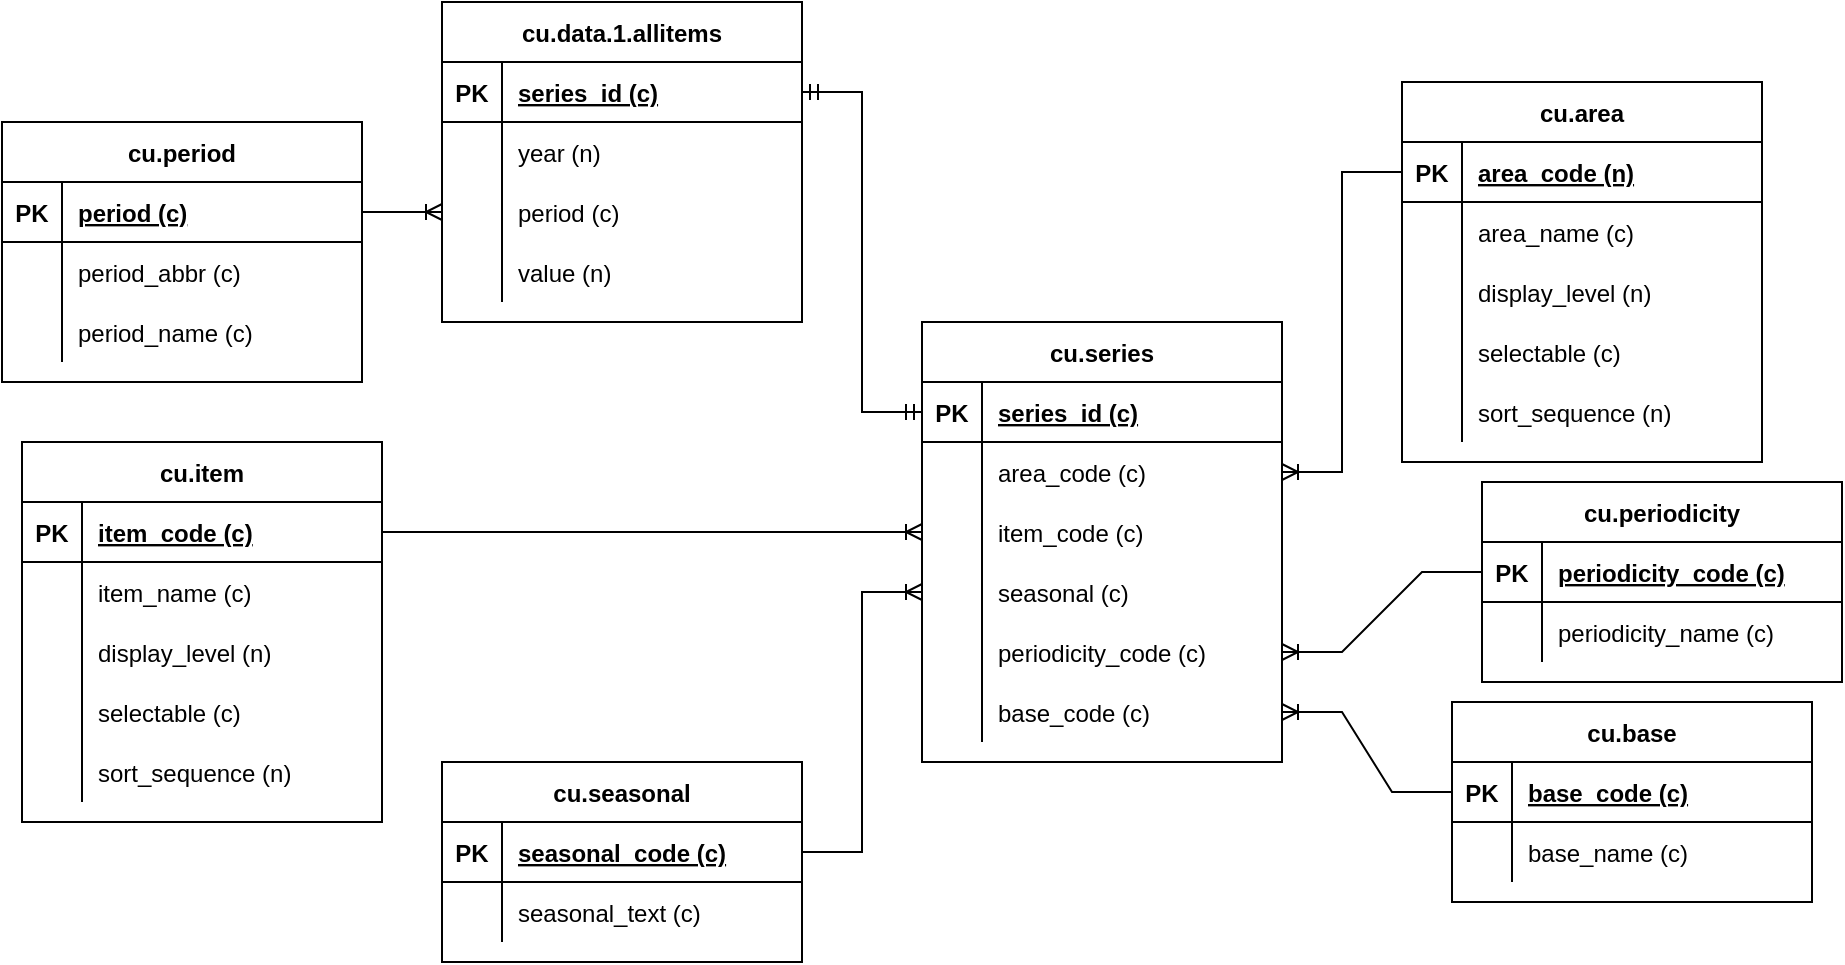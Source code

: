 <mxfile version="15.7.0" type="github">
  <diagram id="PJ_tOy3wqGNnzfthgvmi" name="Page-1">
    <mxGraphModel dx="1006" dy="717" grid="1" gridSize="10" guides="1" tooltips="1" connect="1" arrows="1" fold="1" page="1" pageScale="1" pageWidth="850" pageHeight="1100" math="0" shadow="0">
      <root>
        <mxCell id="0" />
        <mxCell id="1" parent="0" />
        <mxCell id="EounWeJHLYXHuSPAke20-1" value="cu.area" style="shape=table;startSize=30;container=1;collapsible=1;childLayout=tableLayout;fixedRows=1;rowLines=0;fontStyle=1;align=center;resizeLast=1;" vertex="1" parent="1">
          <mxGeometry x="1160" y="430" width="180" height="190" as="geometry" />
        </mxCell>
        <mxCell id="EounWeJHLYXHuSPAke20-2" value="" style="shape=partialRectangle;collapsible=0;dropTarget=0;pointerEvents=0;fillColor=none;top=0;left=0;bottom=1;right=0;points=[[0,0.5],[1,0.5]];portConstraint=eastwest;" vertex="1" parent="EounWeJHLYXHuSPAke20-1">
          <mxGeometry y="30" width="180" height="30" as="geometry" />
        </mxCell>
        <mxCell id="EounWeJHLYXHuSPAke20-3" value="PK" style="shape=partialRectangle;connectable=0;fillColor=none;top=0;left=0;bottom=0;right=0;fontStyle=1;overflow=hidden;" vertex="1" parent="EounWeJHLYXHuSPAke20-2">
          <mxGeometry width="30" height="30" as="geometry">
            <mxRectangle width="30" height="30" as="alternateBounds" />
          </mxGeometry>
        </mxCell>
        <mxCell id="EounWeJHLYXHuSPAke20-4" value="area_code (n)" style="shape=partialRectangle;connectable=0;fillColor=none;top=0;left=0;bottom=0;right=0;align=left;spacingLeft=6;fontStyle=5;overflow=hidden;" vertex="1" parent="EounWeJHLYXHuSPAke20-2">
          <mxGeometry x="30" width="150" height="30" as="geometry">
            <mxRectangle width="150" height="30" as="alternateBounds" />
          </mxGeometry>
        </mxCell>
        <mxCell id="EounWeJHLYXHuSPAke20-5" value="" style="shape=partialRectangle;collapsible=0;dropTarget=0;pointerEvents=0;fillColor=none;top=0;left=0;bottom=0;right=0;points=[[0,0.5],[1,0.5]];portConstraint=eastwest;" vertex="1" parent="EounWeJHLYXHuSPAke20-1">
          <mxGeometry y="60" width="180" height="30" as="geometry" />
        </mxCell>
        <mxCell id="EounWeJHLYXHuSPAke20-6" value="" style="shape=partialRectangle;connectable=0;fillColor=none;top=0;left=0;bottom=0;right=0;editable=1;overflow=hidden;" vertex="1" parent="EounWeJHLYXHuSPAke20-5">
          <mxGeometry width="30" height="30" as="geometry">
            <mxRectangle width="30" height="30" as="alternateBounds" />
          </mxGeometry>
        </mxCell>
        <mxCell id="EounWeJHLYXHuSPAke20-7" value="area_name (c)" style="shape=partialRectangle;connectable=0;fillColor=none;top=0;left=0;bottom=0;right=0;align=left;spacingLeft=6;overflow=hidden;" vertex="1" parent="EounWeJHLYXHuSPAke20-5">
          <mxGeometry x="30" width="150" height="30" as="geometry">
            <mxRectangle width="150" height="30" as="alternateBounds" />
          </mxGeometry>
        </mxCell>
        <mxCell id="EounWeJHLYXHuSPAke20-8" value="" style="shape=partialRectangle;collapsible=0;dropTarget=0;pointerEvents=0;fillColor=none;top=0;left=0;bottom=0;right=0;points=[[0,0.5],[1,0.5]];portConstraint=eastwest;" vertex="1" parent="EounWeJHLYXHuSPAke20-1">
          <mxGeometry y="90" width="180" height="30" as="geometry" />
        </mxCell>
        <mxCell id="EounWeJHLYXHuSPAke20-9" value="" style="shape=partialRectangle;connectable=0;fillColor=none;top=0;left=0;bottom=0;right=0;editable=1;overflow=hidden;" vertex="1" parent="EounWeJHLYXHuSPAke20-8">
          <mxGeometry width="30" height="30" as="geometry">
            <mxRectangle width="30" height="30" as="alternateBounds" />
          </mxGeometry>
        </mxCell>
        <mxCell id="EounWeJHLYXHuSPAke20-10" value="display_level (n)" style="shape=partialRectangle;connectable=0;fillColor=none;top=0;left=0;bottom=0;right=0;align=left;spacingLeft=6;overflow=hidden;" vertex="1" parent="EounWeJHLYXHuSPAke20-8">
          <mxGeometry x="30" width="150" height="30" as="geometry">
            <mxRectangle width="150" height="30" as="alternateBounds" />
          </mxGeometry>
        </mxCell>
        <mxCell id="EounWeJHLYXHuSPAke20-11" value="" style="shape=partialRectangle;collapsible=0;dropTarget=0;pointerEvents=0;fillColor=none;top=0;left=0;bottom=0;right=0;points=[[0,0.5],[1,0.5]];portConstraint=eastwest;" vertex="1" parent="EounWeJHLYXHuSPAke20-1">
          <mxGeometry y="120" width="180" height="30" as="geometry" />
        </mxCell>
        <mxCell id="EounWeJHLYXHuSPAke20-12" value="" style="shape=partialRectangle;connectable=0;fillColor=none;top=0;left=0;bottom=0;right=0;editable=1;overflow=hidden;" vertex="1" parent="EounWeJHLYXHuSPAke20-11">
          <mxGeometry width="30" height="30" as="geometry">
            <mxRectangle width="30" height="30" as="alternateBounds" />
          </mxGeometry>
        </mxCell>
        <mxCell id="EounWeJHLYXHuSPAke20-13" value="selectable (c)" style="shape=partialRectangle;connectable=0;fillColor=none;top=0;left=0;bottom=0;right=0;align=left;spacingLeft=6;overflow=hidden;" vertex="1" parent="EounWeJHLYXHuSPAke20-11">
          <mxGeometry x="30" width="150" height="30" as="geometry">
            <mxRectangle width="150" height="30" as="alternateBounds" />
          </mxGeometry>
        </mxCell>
        <mxCell id="EounWeJHLYXHuSPAke20-14" value="" style="shape=partialRectangle;collapsible=0;dropTarget=0;pointerEvents=0;fillColor=none;top=0;left=0;bottom=0;right=0;points=[[0,0.5],[1,0.5]];portConstraint=eastwest;" vertex="1" parent="EounWeJHLYXHuSPAke20-1">
          <mxGeometry y="150" width="180" height="30" as="geometry" />
        </mxCell>
        <mxCell id="EounWeJHLYXHuSPAke20-15" value="" style="shape=partialRectangle;connectable=0;fillColor=none;top=0;left=0;bottom=0;right=0;editable=1;overflow=hidden;" vertex="1" parent="EounWeJHLYXHuSPAke20-14">
          <mxGeometry width="30" height="30" as="geometry">
            <mxRectangle width="30" height="30" as="alternateBounds" />
          </mxGeometry>
        </mxCell>
        <mxCell id="EounWeJHLYXHuSPAke20-16" value="sort_sequence (n)" style="shape=partialRectangle;connectable=0;fillColor=none;top=0;left=0;bottom=0;right=0;align=left;spacingLeft=6;overflow=hidden;" vertex="1" parent="EounWeJHLYXHuSPAke20-14">
          <mxGeometry x="30" width="150" height="30" as="geometry">
            <mxRectangle width="150" height="30" as="alternateBounds" />
          </mxGeometry>
        </mxCell>
        <mxCell id="EounWeJHLYXHuSPAke20-17" value="cu.base" style="shape=table;startSize=30;container=1;collapsible=1;childLayout=tableLayout;fixedRows=1;rowLines=0;fontStyle=1;align=center;resizeLast=1;" vertex="1" parent="1">
          <mxGeometry x="1185" y="740" width="180" height="100" as="geometry" />
        </mxCell>
        <mxCell id="EounWeJHLYXHuSPAke20-18" value="" style="shape=partialRectangle;collapsible=0;dropTarget=0;pointerEvents=0;fillColor=none;top=0;left=0;bottom=1;right=0;points=[[0,0.5],[1,0.5]];portConstraint=eastwest;" vertex="1" parent="EounWeJHLYXHuSPAke20-17">
          <mxGeometry y="30" width="180" height="30" as="geometry" />
        </mxCell>
        <mxCell id="EounWeJHLYXHuSPAke20-19" value="PK" style="shape=partialRectangle;connectable=0;fillColor=none;top=0;left=0;bottom=0;right=0;fontStyle=1;overflow=hidden;" vertex="1" parent="EounWeJHLYXHuSPAke20-18">
          <mxGeometry width="30" height="30" as="geometry">
            <mxRectangle width="30" height="30" as="alternateBounds" />
          </mxGeometry>
        </mxCell>
        <mxCell id="EounWeJHLYXHuSPAke20-20" value="base_code (c)" style="shape=partialRectangle;connectable=0;fillColor=none;top=0;left=0;bottom=0;right=0;align=left;spacingLeft=6;fontStyle=5;overflow=hidden;" vertex="1" parent="EounWeJHLYXHuSPAke20-18">
          <mxGeometry x="30" width="150" height="30" as="geometry">
            <mxRectangle width="150" height="30" as="alternateBounds" />
          </mxGeometry>
        </mxCell>
        <mxCell id="EounWeJHLYXHuSPAke20-21" value="" style="shape=partialRectangle;collapsible=0;dropTarget=0;pointerEvents=0;fillColor=none;top=0;left=0;bottom=0;right=0;points=[[0,0.5],[1,0.5]];portConstraint=eastwest;" vertex="1" parent="EounWeJHLYXHuSPAke20-17">
          <mxGeometry y="60" width="180" height="30" as="geometry" />
        </mxCell>
        <mxCell id="EounWeJHLYXHuSPAke20-22" value="" style="shape=partialRectangle;connectable=0;fillColor=none;top=0;left=0;bottom=0;right=0;editable=1;overflow=hidden;" vertex="1" parent="EounWeJHLYXHuSPAke20-21">
          <mxGeometry width="30" height="30" as="geometry">
            <mxRectangle width="30" height="30" as="alternateBounds" />
          </mxGeometry>
        </mxCell>
        <mxCell id="EounWeJHLYXHuSPAke20-23" value="base_name (c)" style="shape=partialRectangle;connectable=0;fillColor=none;top=0;left=0;bottom=0;right=0;align=left;spacingLeft=6;overflow=hidden;" vertex="1" parent="EounWeJHLYXHuSPAke20-21">
          <mxGeometry x="30" width="150" height="30" as="geometry">
            <mxRectangle width="150" height="30" as="alternateBounds" />
          </mxGeometry>
        </mxCell>
        <mxCell id="EounWeJHLYXHuSPAke20-30" value="cu.data.1.allitems" style="shape=table;startSize=30;container=1;collapsible=1;childLayout=tableLayout;fixedRows=1;rowLines=0;fontStyle=1;align=center;resizeLast=1;" vertex="1" parent="1">
          <mxGeometry x="680" y="390" width="180" height="160" as="geometry" />
        </mxCell>
        <mxCell id="EounWeJHLYXHuSPAke20-31" value="" style="shape=partialRectangle;collapsible=0;dropTarget=0;pointerEvents=0;fillColor=none;top=0;left=0;bottom=1;right=0;points=[[0,0.5],[1,0.5]];portConstraint=eastwest;" vertex="1" parent="EounWeJHLYXHuSPAke20-30">
          <mxGeometry y="30" width="180" height="30" as="geometry" />
        </mxCell>
        <mxCell id="EounWeJHLYXHuSPAke20-32" value="PK" style="shape=partialRectangle;connectable=0;fillColor=none;top=0;left=0;bottom=0;right=0;fontStyle=1;overflow=hidden;" vertex="1" parent="EounWeJHLYXHuSPAke20-31">
          <mxGeometry width="30" height="30" as="geometry">
            <mxRectangle width="30" height="30" as="alternateBounds" />
          </mxGeometry>
        </mxCell>
        <mxCell id="EounWeJHLYXHuSPAke20-33" value="series_id (c)" style="shape=partialRectangle;connectable=0;fillColor=none;top=0;left=0;bottom=0;right=0;align=left;spacingLeft=6;fontStyle=5;overflow=hidden;" vertex="1" parent="EounWeJHLYXHuSPAke20-31">
          <mxGeometry x="30" width="150" height="30" as="geometry">
            <mxRectangle width="150" height="30" as="alternateBounds" />
          </mxGeometry>
        </mxCell>
        <mxCell id="EounWeJHLYXHuSPAke20-34" value="" style="shape=partialRectangle;collapsible=0;dropTarget=0;pointerEvents=0;fillColor=none;top=0;left=0;bottom=0;right=0;points=[[0,0.5],[1,0.5]];portConstraint=eastwest;" vertex="1" parent="EounWeJHLYXHuSPAke20-30">
          <mxGeometry y="60" width="180" height="30" as="geometry" />
        </mxCell>
        <mxCell id="EounWeJHLYXHuSPAke20-35" value="" style="shape=partialRectangle;connectable=0;fillColor=none;top=0;left=0;bottom=0;right=0;editable=1;overflow=hidden;" vertex="1" parent="EounWeJHLYXHuSPAke20-34">
          <mxGeometry width="30" height="30" as="geometry">
            <mxRectangle width="30" height="30" as="alternateBounds" />
          </mxGeometry>
        </mxCell>
        <mxCell id="EounWeJHLYXHuSPAke20-36" value="year (n)" style="shape=partialRectangle;connectable=0;fillColor=none;top=0;left=0;bottom=0;right=0;align=left;spacingLeft=6;overflow=hidden;" vertex="1" parent="EounWeJHLYXHuSPAke20-34">
          <mxGeometry x="30" width="150" height="30" as="geometry">
            <mxRectangle width="150" height="30" as="alternateBounds" />
          </mxGeometry>
        </mxCell>
        <mxCell id="EounWeJHLYXHuSPAke20-37" value="" style="shape=partialRectangle;collapsible=0;dropTarget=0;pointerEvents=0;fillColor=none;top=0;left=0;bottom=0;right=0;points=[[0,0.5],[1,0.5]];portConstraint=eastwest;" vertex="1" parent="EounWeJHLYXHuSPAke20-30">
          <mxGeometry y="90" width="180" height="30" as="geometry" />
        </mxCell>
        <mxCell id="EounWeJHLYXHuSPAke20-38" value="" style="shape=partialRectangle;connectable=0;fillColor=none;top=0;left=0;bottom=0;right=0;editable=1;overflow=hidden;" vertex="1" parent="EounWeJHLYXHuSPAke20-37">
          <mxGeometry width="30" height="30" as="geometry">
            <mxRectangle width="30" height="30" as="alternateBounds" />
          </mxGeometry>
        </mxCell>
        <mxCell id="EounWeJHLYXHuSPAke20-39" value="period (c)" style="shape=partialRectangle;connectable=0;fillColor=none;top=0;left=0;bottom=0;right=0;align=left;spacingLeft=6;overflow=hidden;" vertex="1" parent="EounWeJHLYXHuSPAke20-37">
          <mxGeometry x="30" width="150" height="30" as="geometry">
            <mxRectangle width="150" height="30" as="alternateBounds" />
          </mxGeometry>
        </mxCell>
        <mxCell id="EounWeJHLYXHuSPAke20-40" value="" style="shape=partialRectangle;collapsible=0;dropTarget=0;pointerEvents=0;fillColor=none;top=0;left=0;bottom=0;right=0;points=[[0,0.5],[1,0.5]];portConstraint=eastwest;" vertex="1" parent="EounWeJHLYXHuSPAke20-30">
          <mxGeometry y="120" width="180" height="30" as="geometry" />
        </mxCell>
        <mxCell id="EounWeJHLYXHuSPAke20-41" value="" style="shape=partialRectangle;connectable=0;fillColor=none;top=0;left=0;bottom=0;right=0;editable=1;overflow=hidden;" vertex="1" parent="EounWeJHLYXHuSPAke20-40">
          <mxGeometry width="30" height="30" as="geometry">
            <mxRectangle width="30" height="30" as="alternateBounds" />
          </mxGeometry>
        </mxCell>
        <mxCell id="EounWeJHLYXHuSPAke20-42" value="value (n)" style="shape=partialRectangle;connectable=0;fillColor=none;top=0;left=0;bottom=0;right=0;align=left;spacingLeft=6;overflow=hidden;" vertex="1" parent="EounWeJHLYXHuSPAke20-40">
          <mxGeometry x="30" width="150" height="30" as="geometry">
            <mxRectangle width="150" height="30" as="alternateBounds" />
          </mxGeometry>
        </mxCell>
        <mxCell id="EounWeJHLYXHuSPAke20-43" value="cu.item" style="shape=table;startSize=30;container=1;collapsible=1;childLayout=tableLayout;fixedRows=1;rowLines=0;fontStyle=1;align=center;resizeLast=1;" vertex="1" parent="1">
          <mxGeometry x="470" y="610" width="180" height="190" as="geometry" />
        </mxCell>
        <mxCell id="EounWeJHLYXHuSPAke20-44" value="" style="shape=partialRectangle;collapsible=0;dropTarget=0;pointerEvents=0;fillColor=none;top=0;left=0;bottom=1;right=0;points=[[0,0.5],[1,0.5]];portConstraint=eastwest;" vertex="1" parent="EounWeJHLYXHuSPAke20-43">
          <mxGeometry y="30" width="180" height="30" as="geometry" />
        </mxCell>
        <mxCell id="EounWeJHLYXHuSPAke20-45" value="PK" style="shape=partialRectangle;connectable=0;fillColor=none;top=0;left=0;bottom=0;right=0;fontStyle=1;overflow=hidden;" vertex="1" parent="EounWeJHLYXHuSPAke20-44">
          <mxGeometry width="30" height="30" as="geometry">
            <mxRectangle width="30" height="30" as="alternateBounds" />
          </mxGeometry>
        </mxCell>
        <mxCell id="EounWeJHLYXHuSPAke20-46" value="item_code (c)" style="shape=partialRectangle;connectable=0;fillColor=none;top=0;left=0;bottom=0;right=0;align=left;spacingLeft=6;fontStyle=5;overflow=hidden;" vertex="1" parent="EounWeJHLYXHuSPAke20-44">
          <mxGeometry x="30" width="150" height="30" as="geometry">
            <mxRectangle width="150" height="30" as="alternateBounds" />
          </mxGeometry>
        </mxCell>
        <mxCell id="EounWeJHLYXHuSPAke20-47" value="" style="shape=partialRectangle;collapsible=0;dropTarget=0;pointerEvents=0;fillColor=none;top=0;left=0;bottom=0;right=0;points=[[0,0.5],[1,0.5]];portConstraint=eastwest;" vertex="1" parent="EounWeJHLYXHuSPAke20-43">
          <mxGeometry y="60" width="180" height="30" as="geometry" />
        </mxCell>
        <mxCell id="EounWeJHLYXHuSPAke20-48" value="" style="shape=partialRectangle;connectable=0;fillColor=none;top=0;left=0;bottom=0;right=0;editable=1;overflow=hidden;" vertex="1" parent="EounWeJHLYXHuSPAke20-47">
          <mxGeometry width="30" height="30" as="geometry">
            <mxRectangle width="30" height="30" as="alternateBounds" />
          </mxGeometry>
        </mxCell>
        <mxCell id="EounWeJHLYXHuSPAke20-49" value="item_name (c)" style="shape=partialRectangle;connectable=0;fillColor=none;top=0;left=0;bottom=0;right=0;align=left;spacingLeft=6;overflow=hidden;" vertex="1" parent="EounWeJHLYXHuSPAke20-47">
          <mxGeometry x="30" width="150" height="30" as="geometry">
            <mxRectangle width="150" height="30" as="alternateBounds" />
          </mxGeometry>
        </mxCell>
        <mxCell id="EounWeJHLYXHuSPAke20-50" value="" style="shape=partialRectangle;collapsible=0;dropTarget=0;pointerEvents=0;fillColor=none;top=0;left=0;bottom=0;right=0;points=[[0,0.5],[1,0.5]];portConstraint=eastwest;" vertex="1" parent="EounWeJHLYXHuSPAke20-43">
          <mxGeometry y="90" width="180" height="30" as="geometry" />
        </mxCell>
        <mxCell id="EounWeJHLYXHuSPAke20-51" value="" style="shape=partialRectangle;connectable=0;fillColor=none;top=0;left=0;bottom=0;right=0;editable=1;overflow=hidden;" vertex="1" parent="EounWeJHLYXHuSPAke20-50">
          <mxGeometry width="30" height="30" as="geometry">
            <mxRectangle width="30" height="30" as="alternateBounds" />
          </mxGeometry>
        </mxCell>
        <mxCell id="EounWeJHLYXHuSPAke20-52" value="display_level (n)" style="shape=partialRectangle;connectable=0;fillColor=none;top=0;left=0;bottom=0;right=0;align=left;spacingLeft=6;overflow=hidden;" vertex="1" parent="EounWeJHLYXHuSPAke20-50">
          <mxGeometry x="30" width="150" height="30" as="geometry">
            <mxRectangle width="150" height="30" as="alternateBounds" />
          </mxGeometry>
        </mxCell>
        <mxCell id="EounWeJHLYXHuSPAke20-53" value="" style="shape=partialRectangle;collapsible=0;dropTarget=0;pointerEvents=0;fillColor=none;top=0;left=0;bottom=0;right=0;points=[[0,0.5],[1,0.5]];portConstraint=eastwest;" vertex="1" parent="EounWeJHLYXHuSPAke20-43">
          <mxGeometry y="120" width="180" height="30" as="geometry" />
        </mxCell>
        <mxCell id="EounWeJHLYXHuSPAke20-54" value="" style="shape=partialRectangle;connectable=0;fillColor=none;top=0;left=0;bottom=0;right=0;editable=1;overflow=hidden;" vertex="1" parent="EounWeJHLYXHuSPAke20-53">
          <mxGeometry width="30" height="30" as="geometry">
            <mxRectangle width="30" height="30" as="alternateBounds" />
          </mxGeometry>
        </mxCell>
        <mxCell id="EounWeJHLYXHuSPAke20-55" value="selectable (c)" style="shape=partialRectangle;connectable=0;fillColor=none;top=0;left=0;bottom=0;right=0;align=left;spacingLeft=6;overflow=hidden;" vertex="1" parent="EounWeJHLYXHuSPAke20-53">
          <mxGeometry x="30" width="150" height="30" as="geometry">
            <mxRectangle width="150" height="30" as="alternateBounds" />
          </mxGeometry>
        </mxCell>
        <mxCell id="EounWeJHLYXHuSPAke20-56" value="" style="shape=partialRectangle;collapsible=0;dropTarget=0;pointerEvents=0;fillColor=none;top=0;left=0;bottom=0;right=0;points=[[0,0.5],[1,0.5]];portConstraint=eastwest;" vertex="1" parent="EounWeJHLYXHuSPAke20-43">
          <mxGeometry y="150" width="180" height="30" as="geometry" />
        </mxCell>
        <mxCell id="EounWeJHLYXHuSPAke20-57" value="" style="shape=partialRectangle;connectable=0;fillColor=none;top=0;left=0;bottom=0;right=0;editable=1;overflow=hidden;" vertex="1" parent="EounWeJHLYXHuSPAke20-56">
          <mxGeometry width="30" height="30" as="geometry">
            <mxRectangle width="30" height="30" as="alternateBounds" />
          </mxGeometry>
        </mxCell>
        <mxCell id="EounWeJHLYXHuSPAke20-58" value="sort_sequence (n)" style="shape=partialRectangle;connectable=0;fillColor=none;top=0;left=0;bottom=0;right=0;align=left;spacingLeft=6;overflow=hidden;" vertex="1" parent="EounWeJHLYXHuSPAke20-56">
          <mxGeometry x="30" width="150" height="30" as="geometry">
            <mxRectangle width="150" height="30" as="alternateBounds" />
          </mxGeometry>
        </mxCell>
        <mxCell id="EounWeJHLYXHuSPAke20-59" value="cu.period" style="shape=table;startSize=30;container=1;collapsible=1;childLayout=tableLayout;fixedRows=1;rowLines=0;fontStyle=1;align=center;resizeLast=1;" vertex="1" parent="1">
          <mxGeometry x="460" y="450" width="180" height="130" as="geometry" />
        </mxCell>
        <mxCell id="EounWeJHLYXHuSPAke20-60" value="" style="shape=partialRectangle;collapsible=0;dropTarget=0;pointerEvents=0;fillColor=none;top=0;left=0;bottom=1;right=0;points=[[0,0.5],[1,0.5]];portConstraint=eastwest;" vertex="1" parent="EounWeJHLYXHuSPAke20-59">
          <mxGeometry y="30" width="180" height="30" as="geometry" />
        </mxCell>
        <mxCell id="EounWeJHLYXHuSPAke20-61" value="PK" style="shape=partialRectangle;connectable=0;fillColor=none;top=0;left=0;bottom=0;right=0;fontStyle=1;overflow=hidden;" vertex="1" parent="EounWeJHLYXHuSPAke20-60">
          <mxGeometry width="30" height="30" as="geometry">
            <mxRectangle width="30" height="30" as="alternateBounds" />
          </mxGeometry>
        </mxCell>
        <mxCell id="EounWeJHLYXHuSPAke20-62" value="period (c)" style="shape=partialRectangle;connectable=0;fillColor=none;top=0;left=0;bottom=0;right=0;align=left;spacingLeft=6;fontStyle=5;overflow=hidden;" vertex="1" parent="EounWeJHLYXHuSPAke20-60">
          <mxGeometry x="30" width="150" height="30" as="geometry">
            <mxRectangle width="150" height="30" as="alternateBounds" />
          </mxGeometry>
        </mxCell>
        <mxCell id="EounWeJHLYXHuSPAke20-63" value="" style="shape=partialRectangle;collapsible=0;dropTarget=0;pointerEvents=0;fillColor=none;top=0;left=0;bottom=0;right=0;points=[[0,0.5],[1,0.5]];portConstraint=eastwest;" vertex="1" parent="EounWeJHLYXHuSPAke20-59">
          <mxGeometry y="60" width="180" height="30" as="geometry" />
        </mxCell>
        <mxCell id="EounWeJHLYXHuSPAke20-64" value="" style="shape=partialRectangle;connectable=0;fillColor=none;top=0;left=0;bottom=0;right=0;editable=1;overflow=hidden;" vertex="1" parent="EounWeJHLYXHuSPAke20-63">
          <mxGeometry width="30" height="30" as="geometry">
            <mxRectangle width="30" height="30" as="alternateBounds" />
          </mxGeometry>
        </mxCell>
        <mxCell id="EounWeJHLYXHuSPAke20-65" value="period_abbr (c)" style="shape=partialRectangle;connectable=0;fillColor=none;top=0;left=0;bottom=0;right=0;align=left;spacingLeft=6;overflow=hidden;" vertex="1" parent="EounWeJHLYXHuSPAke20-63">
          <mxGeometry x="30" width="150" height="30" as="geometry">
            <mxRectangle width="150" height="30" as="alternateBounds" />
          </mxGeometry>
        </mxCell>
        <mxCell id="EounWeJHLYXHuSPAke20-66" value="" style="shape=partialRectangle;collapsible=0;dropTarget=0;pointerEvents=0;fillColor=none;top=0;left=0;bottom=0;right=0;points=[[0,0.5],[1,0.5]];portConstraint=eastwest;" vertex="1" parent="EounWeJHLYXHuSPAke20-59">
          <mxGeometry y="90" width="180" height="30" as="geometry" />
        </mxCell>
        <mxCell id="EounWeJHLYXHuSPAke20-67" value="" style="shape=partialRectangle;connectable=0;fillColor=none;top=0;left=0;bottom=0;right=0;editable=1;overflow=hidden;" vertex="1" parent="EounWeJHLYXHuSPAke20-66">
          <mxGeometry width="30" height="30" as="geometry">
            <mxRectangle width="30" height="30" as="alternateBounds" />
          </mxGeometry>
        </mxCell>
        <mxCell id="EounWeJHLYXHuSPAke20-68" value="period_name (c)" style="shape=partialRectangle;connectable=0;fillColor=none;top=0;left=0;bottom=0;right=0;align=left;spacingLeft=6;overflow=hidden;" vertex="1" parent="EounWeJHLYXHuSPAke20-66">
          <mxGeometry x="30" width="150" height="30" as="geometry">
            <mxRectangle width="150" height="30" as="alternateBounds" />
          </mxGeometry>
        </mxCell>
        <mxCell id="EounWeJHLYXHuSPAke20-72" value="" style="edgeStyle=entityRelationEdgeStyle;fontSize=12;html=1;endArrow=ERoneToMany;rounded=0;" edge="1" parent="1" source="EounWeJHLYXHuSPAke20-60" target="EounWeJHLYXHuSPAke20-37">
          <mxGeometry width="100" height="100" relative="1" as="geometry">
            <mxPoint x="440" y="400" as="sourcePoint" />
            <mxPoint x="540" y="300" as="targetPoint" />
          </mxGeometry>
        </mxCell>
        <mxCell id="EounWeJHLYXHuSPAke20-73" value="cu.periodicity" style="shape=table;startSize=30;container=1;collapsible=1;childLayout=tableLayout;fixedRows=1;rowLines=0;fontStyle=1;align=center;resizeLast=1;" vertex="1" parent="1">
          <mxGeometry x="1200" y="630" width="180" height="100" as="geometry" />
        </mxCell>
        <mxCell id="EounWeJHLYXHuSPAke20-74" value="" style="shape=partialRectangle;collapsible=0;dropTarget=0;pointerEvents=0;fillColor=none;top=0;left=0;bottom=1;right=0;points=[[0,0.5],[1,0.5]];portConstraint=eastwest;" vertex="1" parent="EounWeJHLYXHuSPAke20-73">
          <mxGeometry y="30" width="180" height="30" as="geometry" />
        </mxCell>
        <mxCell id="EounWeJHLYXHuSPAke20-75" value="PK" style="shape=partialRectangle;connectable=0;fillColor=none;top=0;left=0;bottom=0;right=0;fontStyle=1;overflow=hidden;" vertex="1" parent="EounWeJHLYXHuSPAke20-74">
          <mxGeometry width="30" height="30" as="geometry">
            <mxRectangle width="30" height="30" as="alternateBounds" />
          </mxGeometry>
        </mxCell>
        <mxCell id="EounWeJHLYXHuSPAke20-76" value="periodicity_code (c)" style="shape=partialRectangle;connectable=0;fillColor=none;top=0;left=0;bottom=0;right=0;align=left;spacingLeft=6;fontStyle=5;overflow=hidden;" vertex="1" parent="EounWeJHLYXHuSPAke20-74">
          <mxGeometry x="30" width="150" height="30" as="geometry">
            <mxRectangle width="150" height="30" as="alternateBounds" />
          </mxGeometry>
        </mxCell>
        <mxCell id="EounWeJHLYXHuSPAke20-77" value="" style="shape=partialRectangle;collapsible=0;dropTarget=0;pointerEvents=0;fillColor=none;top=0;left=0;bottom=0;right=0;points=[[0,0.5],[1,0.5]];portConstraint=eastwest;" vertex="1" parent="EounWeJHLYXHuSPAke20-73">
          <mxGeometry y="60" width="180" height="30" as="geometry" />
        </mxCell>
        <mxCell id="EounWeJHLYXHuSPAke20-78" value="" style="shape=partialRectangle;connectable=0;fillColor=none;top=0;left=0;bottom=0;right=0;editable=1;overflow=hidden;" vertex="1" parent="EounWeJHLYXHuSPAke20-77">
          <mxGeometry width="30" height="30" as="geometry">
            <mxRectangle width="30" height="30" as="alternateBounds" />
          </mxGeometry>
        </mxCell>
        <mxCell id="EounWeJHLYXHuSPAke20-79" value="periodicity_name (c)" style="shape=partialRectangle;connectable=0;fillColor=none;top=0;left=0;bottom=0;right=0;align=left;spacingLeft=6;overflow=hidden;" vertex="1" parent="EounWeJHLYXHuSPAke20-77">
          <mxGeometry x="30" width="150" height="30" as="geometry">
            <mxRectangle width="150" height="30" as="alternateBounds" />
          </mxGeometry>
        </mxCell>
        <mxCell id="EounWeJHLYXHuSPAke20-86" value="cu.seasonal" style="shape=table;startSize=30;container=1;collapsible=1;childLayout=tableLayout;fixedRows=1;rowLines=0;fontStyle=1;align=center;resizeLast=1;" vertex="1" parent="1">
          <mxGeometry x="680" y="770" width="180" height="100" as="geometry" />
        </mxCell>
        <mxCell id="EounWeJHLYXHuSPAke20-87" value="" style="shape=partialRectangle;collapsible=0;dropTarget=0;pointerEvents=0;fillColor=none;top=0;left=0;bottom=1;right=0;points=[[0,0.5],[1,0.5]];portConstraint=eastwest;" vertex="1" parent="EounWeJHLYXHuSPAke20-86">
          <mxGeometry y="30" width="180" height="30" as="geometry" />
        </mxCell>
        <mxCell id="EounWeJHLYXHuSPAke20-88" value="PK" style="shape=partialRectangle;connectable=0;fillColor=none;top=0;left=0;bottom=0;right=0;fontStyle=1;overflow=hidden;" vertex="1" parent="EounWeJHLYXHuSPAke20-87">
          <mxGeometry width="30" height="30" as="geometry">
            <mxRectangle width="30" height="30" as="alternateBounds" />
          </mxGeometry>
        </mxCell>
        <mxCell id="EounWeJHLYXHuSPAke20-89" value="seasonal_code (c)" style="shape=partialRectangle;connectable=0;fillColor=none;top=0;left=0;bottom=0;right=0;align=left;spacingLeft=6;fontStyle=5;overflow=hidden;" vertex="1" parent="EounWeJHLYXHuSPAke20-87">
          <mxGeometry x="30" width="150" height="30" as="geometry">
            <mxRectangle width="150" height="30" as="alternateBounds" />
          </mxGeometry>
        </mxCell>
        <mxCell id="EounWeJHLYXHuSPAke20-90" value="" style="shape=partialRectangle;collapsible=0;dropTarget=0;pointerEvents=0;fillColor=none;top=0;left=0;bottom=0;right=0;points=[[0,0.5],[1,0.5]];portConstraint=eastwest;" vertex="1" parent="EounWeJHLYXHuSPAke20-86">
          <mxGeometry y="60" width="180" height="30" as="geometry" />
        </mxCell>
        <mxCell id="EounWeJHLYXHuSPAke20-91" value="" style="shape=partialRectangle;connectable=0;fillColor=none;top=0;left=0;bottom=0;right=0;editable=1;overflow=hidden;" vertex="1" parent="EounWeJHLYXHuSPAke20-90">
          <mxGeometry width="30" height="30" as="geometry">
            <mxRectangle width="30" height="30" as="alternateBounds" />
          </mxGeometry>
        </mxCell>
        <mxCell id="EounWeJHLYXHuSPAke20-92" value="seasonal_text (c)" style="shape=partialRectangle;connectable=0;fillColor=none;top=0;left=0;bottom=0;right=0;align=left;spacingLeft=6;overflow=hidden;" vertex="1" parent="EounWeJHLYXHuSPAke20-90">
          <mxGeometry x="30" width="150" height="30" as="geometry">
            <mxRectangle width="150" height="30" as="alternateBounds" />
          </mxGeometry>
        </mxCell>
        <mxCell id="EounWeJHLYXHuSPAke20-99" value="cu.series" style="shape=table;startSize=30;container=1;collapsible=1;childLayout=tableLayout;fixedRows=1;rowLines=0;fontStyle=1;align=center;resizeLast=1;" vertex="1" parent="1">
          <mxGeometry x="920" y="550" width="180" height="220" as="geometry" />
        </mxCell>
        <mxCell id="EounWeJHLYXHuSPAke20-100" value="" style="shape=partialRectangle;collapsible=0;dropTarget=0;pointerEvents=0;fillColor=none;top=0;left=0;bottom=1;right=0;points=[[0,0.5],[1,0.5]];portConstraint=eastwest;" vertex="1" parent="EounWeJHLYXHuSPAke20-99">
          <mxGeometry y="30" width="180" height="30" as="geometry" />
        </mxCell>
        <mxCell id="EounWeJHLYXHuSPAke20-101" value="PK" style="shape=partialRectangle;connectable=0;fillColor=none;top=0;left=0;bottom=0;right=0;fontStyle=1;overflow=hidden;" vertex="1" parent="EounWeJHLYXHuSPAke20-100">
          <mxGeometry width="30" height="30" as="geometry">
            <mxRectangle width="30" height="30" as="alternateBounds" />
          </mxGeometry>
        </mxCell>
        <mxCell id="EounWeJHLYXHuSPAke20-102" value="series_id (c)" style="shape=partialRectangle;connectable=0;fillColor=none;top=0;left=0;bottom=0;right=0;align=left;spacingLeft=6;fontStyle=5;overflow=hidden;" vertex="1" parent="EounWeJHLYXHuSPAke20-100">
          <mxGeometry x="30" width="150" height="30" as="geometry">
            <mxRectangle width="150" height="30" as="alternateBounds" />
          </mxGeometry>
        </mxCell>
        <mxCell id="EounWeJHLYXHuSPAke20-103" value="" style="shape=partialRectangle;collapsible=0;dropTarget=0;pointerEvents=0;fillColor=none;top=0;left=0;bottom=0;right=0;points=[[0,0.5],[1,0.5]];portConstraint=eastwest;" vertex="1" parent="EounWeJHLYXHuSPAke20-99">
          <mxGeometry y="60" width="180" height="30" as="geometry" />
        </mxCell>
        <mxCell id="EounWeJHLYXHuSPAke20-104" value="" style="shape=partialRectangle;connectable=0;fillColor=none;top=0;left=0;bottom=0;right=0;editable=1;overflow=hidden;" vertex="1" parent="EounWeJHLYXHuSPAke20-103">
          <mxGeometry width="30" height="30" as="geometry">
            <mxRectangle width="30" height="30" as="alternateBounds" />
          </mxGeometry>
        </mxCell>
        <mxCell id="EounWeJHLYXHuSPAke20-105" value="area_code (c)" style="shape=partialRectangle;connectable=0;fillColor=none;top=0;left=0;bottom=0;right=0;align=left;spacingLeft=6;overflow=hidden;" vertex="1" parent="EounWeJHLYXHuSPAke20-103">
          <mxGeometry x="30" width="150" height="30" as="geometry">
            <mxRectangle width="150" height="30" as="alternateBounds" />
          </mxGeometry>
        </mxCell>
        <mxCell id="EounWeJHLYXHuSPAke20-106" value="" style="shape=partialRectangle;collapsible=0;dropTarget=0;pointerEvents=0;fillColor=none;top=0;left=0;bottom=0;right=0;points=[[0,0.5],[1,0.5]];portConstraint=eastwest;" vertex="1" parent="EounWeJHLYXHuSPAke20-99">
          <mxGeometry y="90" width="180" height="30" as="geometry" />
        </mxCell>
        <mxCell id="EounWeJHLYXHuSPAke20-107" value="" style="shape=partialRectangle;connectable=0;fillColor=none;top=0;left=0;bottom=0;right=0;editable=1;overflow=hidden;" vertex="1" parent="EounWeJHLYXHuSPAke20-106">
          <mxGeometry width="30" height="30" as="geometry">
            <mxRectangle width="30" height="30" as="alternateBounds" />
          </mxGeometry>
        </mxCell>
        <mxCell id="EounWeJHLYXHuSPAke20-108" value="item_code (c)" style="shape=partialRectangle;connectable=0;fillColor=none;top=0;left=0;bottom=0;right=0;align=left;spacingLeft=6;overflow=hidden;" vertex="1" parent="EounWeJHLYXHuSPAke20-106">
          <mxGeometry x="30" width="150" height="30" as="geometry">
            <mxRectangle width="150" height="30" as="alternateBounds" />
          </mxGeometry>
        </mxCell>
        <mxCell id="EounWeJHLYXHuSPAke20-109" value="" style="shape=partialRectangle;collapsible=0;dropTarget=0;pointerEvents=0;fillColor=none;top=0;left=0;bottom=0;right=0;points=[[0,0.5],[1,0.5]];portConstraint=eastwest;" vertex="1" parent="EounWeJHLYXHuSPAke20-99">
          <mxGeometry y="120" width="180" height="30" as="geometry" />
        </mxCell>
        <mxCell id="EounWeJHLYXHuSPAke20-110" value="" style="shape=partialRectangle;connectable=0;fillColor=none;top=0;left=0;bottom=0;right=0;editable=1;overflow=hidden;" vertex="1" parent="EounWeJHLYXHuSPAke20-109">
          <mxGeometry width="30" height="30" as="geometry">
            <mxRectangle width="30" height="30" as="alternateBounds" />
          </mxGeometry>
        </mxCell>
        <mxCell id="EounWeJHLYXHuSPAke20-111" value="seasonal (c)" style="shape=partialRectangle;connectable=0;fillColor=none;top=0;left=0;bottom=0;right=0;align=left;spacingLeft=6;overflow=hidden;" vertex="1" parent="EounWeJHLYXHuSPAke20-109">
          <mxGeometry x="30" width="150" height="30" as="geometry">
            <mxRectangle width="150" height="30" as="alternateBounds" />
          </mxGeometry>
        </mxCell>
        <mxCell id="EounWeJHLYXHuSPAke20-116" value="" style="shape=partialRectangle;collapsible=0;dropTarget=0;pointerEvents=0;fillColor=none;top=0;left=0;bottom=0;right=0;points=[[0,0.5],[1,0.5]];portConstraint=eastwest;" vertex="1" parent="EounWeJHLYXHuSPAke20-99">
          <mxGeometry y="150" width="180" height="30" as="geometry" />
        </mxCell>
        <mxCell id="EounWeJHLYXHuSPAke20-117" value="" style="shape=partialRectangle;connectable=0;fillColor=none;top=0;left=0;bottom=0;right=0;editable=1;overflow=hidden;" vertex="1" parent="EounWeJHLYXHuSPAke20-116">
          <mxGeometry width="30" height="30" as="geometry">
            <mxRectangle width="30" height="30" as="alternateBounds" />
          </mxGeometry>
        </mxCell>
        <mxCell id="EounWeJHLYXHuSPAke20-118" value="periodicity_code (c)" style="shape=partialRectangle;connectable=0;fillColor=none;top=0;left=0;bottom=0;right=0;align=left;spacingLeft=6;overflow=hidden;" vertex="1" parent="EounWeJHLYXHuSPAke20-116">
          <mxGeometry x="30" width="150" height="30" as="geometry">
            <mxRectangle width="150" height="30" as="alternateBounds" />
          </mxGeometry>
        </mxCell>
        <mxCell id="EounWeJHLYXHuSPAke20-120" value="" style="shape=partialRectangle;collapsible=0;dropTarget=0;pointerEvents=0;fillColor=none;top=0;left=0;bottom=0;right=0;points=[[0,0.5],[1,0.5]];portConstraint=eastwest;" vertex="1" parent="EounWeJHLYXHuSPAke20-99">
          <mxGeometry y="180" width="180" height="30" as="geometry" />
        </mxCell>
        <mxCell id="EounWeJHLYXHuSPAke20-121" value="" style="shape=partialRectangle;connectable=0;fillColor=none;top=0;left=0;bottom=0;right=0;editable=1;overflow=hidden;" vertex="1" parent="EounWeJHLYXHuSPAke20-120">
          <mxGeometry width="30" height="30" as="geometry">
            <mxRectangle width="30" height="30" as="alternateBounds" />
          </mxGeometry>
        </mxCell>
        <mxCell id="EounWeJHLYXHuSPAke20-122" value="base_code (c)" style="shape=partialRectangle;connectable=0;fillColor=none;top=0;left=0;bottom=0;right=0;align=left;spacingLeft=6;overflow=hidden;" vertex="1" parent="EounWeJHLYXHuSPAke20-120">
          <mxGeometry x="30" width="150" height="30" as="geometry">
            <mxRectangle width="150" height="30" as="alternateBounds" />
          </mxGeometry>
        </mxCell>
        <mxCell id="EounWeJHLYXHuSPAke20-112" value="" style="edgeStyle=entityRelationEdgeStyle;fontSize=12;html=1;endArrow=ERmandOne;startArrow=ERmandOne;rounded=0;" edge="1" parent="1" source="EounWeJHLYXHuSPAke20-31" target="EounWeJHLYXHuSPAke20-100">
          <mxGeometry width="100" height="100" relative="1" as="geometry">
            <mxPoint x="600" y="470" as="sourcePoint" />
            <mxPoint x="700" y="370" as="targetPoint" />
          </mxGeometry>
        </mxCell>
        <mxCell id="EounWeJHLYXHuSPAke20-113" value="" style="edgeStyle=entityRelationEdgeStyle;fontSize=12;html=1;endArrow=ERoneToMany;rounded=0;" edge="1" parent="1" source="EounWeJHLYXHuSPAke20-2" target="EounWeJHLYXHuSPAke20-103">
          <mxGeometry width="100" height="100" relative="1" as="geometry">
            <mxPoint x="1020" y="470" as="sourcePoint" />
            <mxPoint x="1120" y="370" as="targetPoint" />
          </mxGeometry>
        </mxCell>
        <mxCell id="EounWeJHLYXHuSPAke20-114" value="" style="edgeStyle=entityRelationEdgeStyle;fontSize=12;html=1;endArrow=ERoneToMany;rounded=0;" edge="1" parent="1" source="EounWeJHLYXHuSPAke20-44" target="EounWeJHLYXHuSPAke20-106">
          <mxGeometry width="100" height="100" relative="1" as="geometry">
            <mxPoint x="630" y="470" as="sourcePoint" />
            <mxPoint x="730" y="370" as="targetPoint" />
          </mxGeometry>
        </mxCell>
        <mxCell id="EounWeJHLYXHuSPAke20-115" value="" style="edgeStyle=entityRelationEdgeStyle;fontSize=12;html=1;endArrow=ERoneToMany;rounded=0;" edge="1" parent="1" source="EounWeJHLYXHuSPAke20-87" target="EounWeJHLYXHuSPAke20-109">
          <mxGeometry width="100" height="100" relative="1" as="geometry">
            <mxPoint x="890" y="670" as="sourcePoint" />
            <mxPoint x="990" y="570" as="targetPoint" />
          </mxGeometry>
        </mxCell>
        <mxCell id="EounWeJHLYXHuSPAke20-119" value="" style="edgeStyle=entityRelationEdgeStyle;fontSize=12;html=1;endArrow=ERoneToMany;rounded=0;" edge="1" parent="1" source="EounWeJHLYXHuSPAke20-74" target="EounWeJHLYXHuSPAke20-116">
          <mxGeometry width="100" height="100" relative="1" as="geometry">
            <mxPoint x="890" y="670" as="sourcePoint" />
            <mxPoint x="990" y="570" as="targetPoint" />
          </mxGeometry>
        </mxCell>
        <mxCell id="EounWeJHLYXHuSPAke20-123" value="" style="edgeStyle=entityRelationEdgeStyle;fontSize=12;html=1;endArrow=ERoneToMany;rounded=0;" edge="1" parent="1" source="EounWeJHLYXHuSPAke20-18" target="EounWeJHLYXHuSPAke20-120">
          <mxGeometry width="100" height="100" relative="1" as="geometry">
            <mxPoint x="890" y="670" as="sourcePoint" />
            <mxPoint x="990" y="570" as="targetPoint" />
          </mxGeometry>
        </mxCell>
      </root>
    </mxGraphModel>
  </diagram>
</mxfile>
